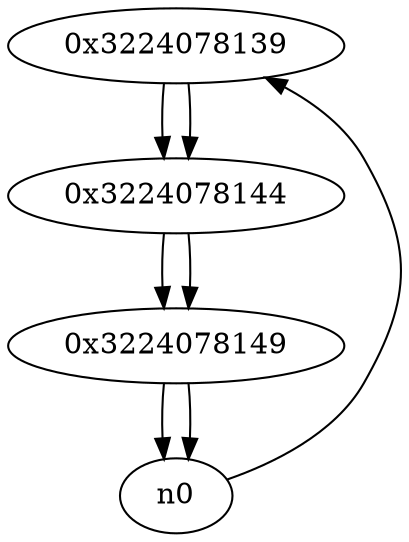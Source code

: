 digraph G{
/* nodes */
  n1 [label="0x3224078139"]
  n2 [label="0x3224078144"]
  n3 [label="0x3224078149"]
/* edges */
n1 -> n2;
n0 -> n1;
n2 -> n3;
n1 -> n2;
n3 -> n0;
n3 -> n0;
n2 -> n3;
}
